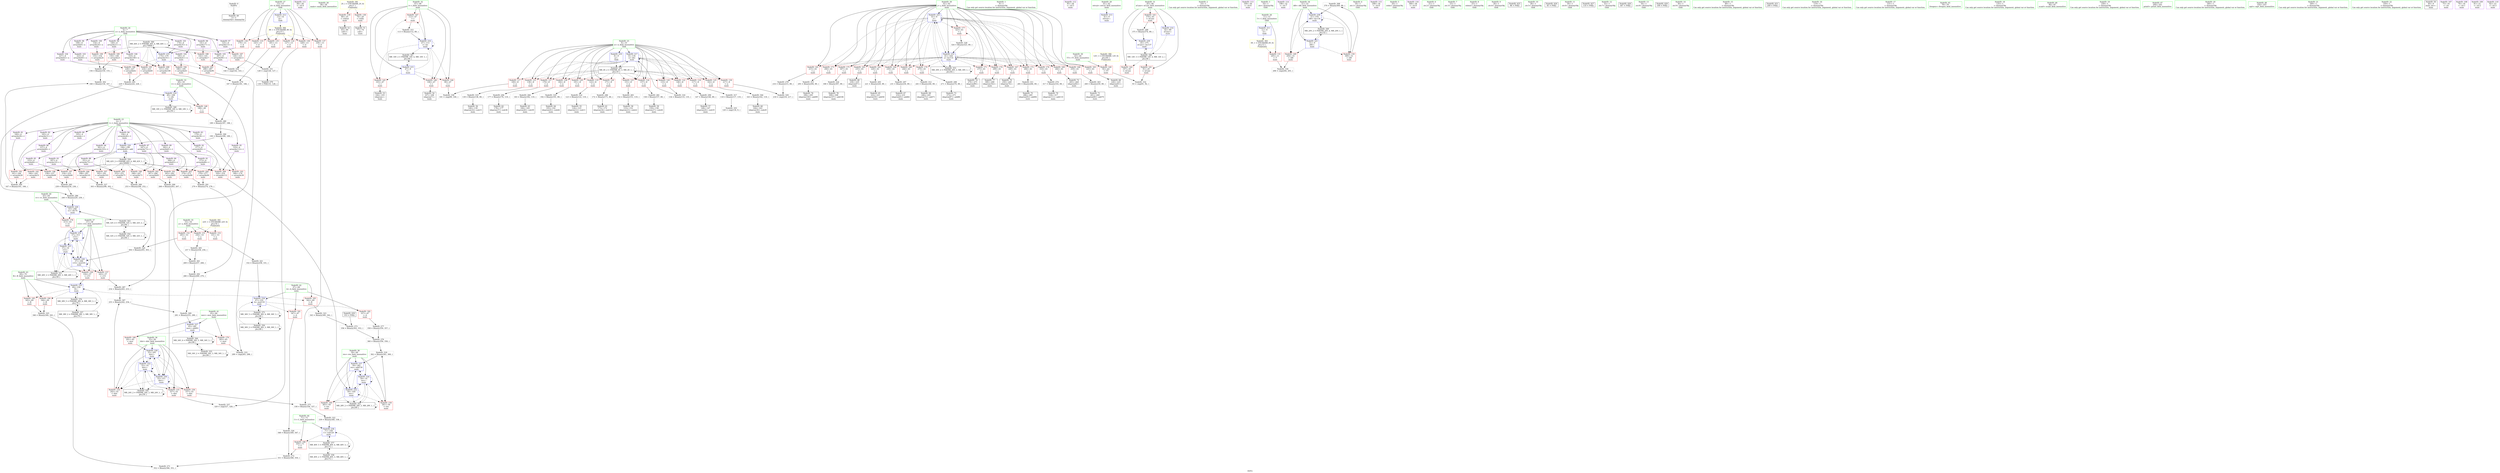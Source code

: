 digraph "SVFG" {
	label="SVFG";

	Node0x55a76d43ec40 [shape=record,color=grey,label="{NodeID: 0\nNullPtr}"];
	Node0x55a76d43ec40 -> Node0x55a76d467e10[style=solid];
	Node0x55a76d48f8e0 [shape=record,color=black,label="{NodeID: 360\nMR_44V_2 = PHI(MR_44V_4, MR_44V_1, )\npts\{70000 \}\n}"];
	Node0x55a76d48f8e0 -> Node0x55a76d46fe90[style=dashed];
	Node0x55a76d48f8e0 -> Node0x55a76d46ff60[style=dashed];
	Node0x55a76d48f8e0 -> Node0x55a76d470030[style=dashed];
	Node0x55a76d48f8e0 -> Node0x55a76d470100[style=dashed];
	Node0x55a76d48f8e0 -> Node0x55a76d46a6e0[style=dashed];
	Node0x55a76d48f8e0 -> Node0x55a76d46a7b0[style=dashed];
	Node0x55a76d48f8e0 -> Node0x55a76d46af00[style=dashed];
	Node0x55a76d48f8e0 -> Node0x55a76d46b170[style=dashed];
	Node0x55a76d48f8e0 -> Node0x55a76d46bac0[style=dashed];
	Node0x55a76d48f8e0 -> Node0x55a76d48f8e0[style=dashed];
	Node0x55a76d476f40 [shape=record,color=grey,label="{NodeID: 277\n358 = Binary(359, 357, )\n}"];
	Node0x55a76d476f40 -> Node0x55a76d476dc0[style=solid];
	Node0x55a76d46a610 [shape=record,color=red,label="{NodeID: 194\n186\<--185\n\<--arrayidx41\nmain\n}"];
	Node0x55a76d46a610 -> Node0x55a76d477240[style=solid];
	Node0x55a76d467110 [shape=record,color=purple,label="{NodeID: 111\n84\<--26\n\<--.str.4\nmain\n}"];
	Node0x55a76d443040 [shape=record,color=green,label="{NodeID: 28\n38\<--39\nmain\<--main_field_insensitive\n}"];
	Node0x55a76d479940 [shape=record,color=grey,label="{NodeID: 305\n257 = Binary(258, 256, )\n}"];
	Node0x55a76d479940 -> Node0x55a76d479340[style=solid];
	Node0x55a76d46bd30 [shape=record,color=blue,label="{NodeID: 222\n55\<--14\ndist\<--\nmain\n}"];
	Node0x55a76d46bd30 -> Node0x55a76d46e3c0[style=dashed];
	Node0x55a76d46bd30 -> Node0x55a76d46e490[style=dashed];
	Node0x55a76d46bd30 -> Node0x55a76d46e560[style=dashed];
	Node0x55a76d46bd30 -> Node0x55a76d46bd30[style=dashed];
	Node0x55a76d46bd30 -> Node0x55a76d46c210[style=dashed];
	Node0x55a76d46bd30 -> Node0x55a76d46c3b0[style=dashed];
	Node0x55a76d46bd30 -> Node0x55a76d48c2e0[style=dashed];
	Node0x55a76d46d790 [shape=record,color=red,label="{NodeID: 139\n80\<--25\n\<--stdout\nmain\n}"];
	Node0x55a76d46d790 -> Node0x55a76d4680b0[style=solid];
	Node0x55a76d4683f0 [shape=record,color=black,label="{NodeID: 56\n140\<--139\nidxprom16\<--sub15\nmain\n}"];
	Node0x55a76d47c340 [shape=record,color=grey,label="{NodeID: 333\n289 = cmp(283, 288, )\n}"];
	Node0x55a76d46ee50 [shape=record,color=red,label="{NodeID: 167\n249\<--61\n\<--j\nmain\n}"];
	Node0x55a76d46ee50 -> Node0x55a76d468f50[style=solid];
	Node0x55a76d469ab0 [shape=record,color=purple,label="{NodeID: 84\n194\<--4\narrayidx46\<--t\nmain\n}"];
	Node0x55a76d469ab0 -> Node0x55a76d46bb90[style=solid];
	Node0x55a76d461c40 [shape=record,color=green,label="{NodeID: 1\n9\<--1\n\<--dummyObj\nCan only get source location for instruction, argument, global var or function.}"];
	Node0x55a76d4770c0 [shape=record,color=grey,label="{NodeID: 278\n216 = Binary(215, 89, )\n}"];
	Node0x55a76d4770c0 -> Node0x55a76d47bd40[style=solid];
	Node0x55a76d46a6e0 [shape=record,color=red,label="{NodeID: 195\n224\<--223\n\<--arrayidx60\nmain\n}"];
	Node0x55a76d46a6e0 -> Node0x55a76d478a40[style=solid];
	Node0x55a76d4671e0 [shape=record,color=purple,label="{NodeID: 112\n95\<--28\n\<--.str.5\nmain\n}"];
	Node0x55a76d465cf0 [shape=record,color=green,label="{NodeID: 29\n41\<--42\nretval\<--retval_field_insensitive\nmain\n}"];
	Node0x55a76d465cf0 -> Node0x55a76d46b5e0[style=solid];
	Node0x55a76d479ac0 [shape=record,color=grey,label="{NodeID: 306\n190 = Binary(180, 189, )\n}"];
	Node0x55a76d479ac0 -> Node0x55a76d46bb90[style=solid];
	Node0x55a76d46be00 [shape=record,color=blue,label="{NodeID: 223\n57\<--14\nv53\<--\nmain\n}"];
	Node0x55a76d46be00 -> Node0x55a76d46e630[style=dashed];
	Node0x55a76d46be00 -> Node0x55a76d46e700[style=dashed];
	Node0x55a76d46be00 -> Node0x55a76d46be00[style=dashed];
	Node0x55a76d46be00 -> Node0x55a76d46c2e0[style=dashed];
	Node0x55a76d46be00 -> Node0x55a76d4742c0[style=dashed];
	Node0x55a76d46be00 -> Node0x55a76d48c7e0[style=dashed];
	Node0x55a76d46d860 [shape=record,color=red,label="{NodeID: 140\n92\<--43\n\<--TT\nmain\n}"];
	Node0x55a76d46d860 -> Node0x55a76d47c1c0[style=solid];
	Node0x55a76d4684c0 [shape=record,color=black,label="{NodeID: 57\n148\<--147\nidxprom20\<--sub19\nmain\n}"];
	Node0x55a76d47c4c0 [shape=record,color=grey,label="{NodeID: 334\n144 = cmp(142, 143, )\n}"];
	Node0x55a76d46ef20 [shape=record,color=red,label="{NodeID: 168\n259\<--61\n\<--j\nmain\n}"];
	Node0x55a76d46ef20 -> Node0x55a76d479640[style=solid];
	Node0x55a76d469b80 [shape=record,color=purple,label="{NodeID: 85\n233\<--4\narrayidx66\<--t\nmain\n}"];
	Node0x55a76d469b80 -> Node0x55a76d46a880[style=solid];
	Node0x55a76d4421d0 [shape=record,color=green,label="{NodeID: 2\n14\<--1\n\<--dummyObj\nCan only get source location for instruction, argument, global var or function.}"];
	Node0x55a76d477240 [shape=record,color=grey,label="{NodeID: 279\n187 = Binary(181, 186, )\n}"];
	Node0x55a76d477240 -> Node0x55a76d4773c0[style=solid];
	Node0x55a76d46a7b0 [shape=record,color=red,label="{NodeID: 196\n228\<--227\n\<--arrayidx62\nmain\n}"];
	Node0x55a76d46a7b0 -> Node0x55a76d478a40[style=solid];
	Node0x55a76d4672b0 [shape=record,color=purple,label="{NodeID: 113\n109\<--30\n\<--.str.6\nmain\n}"];
	Node0x55a76d465dc0 [shape=record,color=green,label="{NodeID: 30\n43\<--44\nTT\<--TT_field_insensitive\nmain\n}"];
	Node0x55a76d465dc0 -> Node0x55a76d46d860[style=solid];
	Node0x55a76d479c40 [shape=record,color=grey,label="{NodeID: 307\n255 = Binary(242, 254, )\n}"];
	Node0x55a76d479c40 -> Node0x55a76d479f40[style=solid];
	Node0x55a76d46bed0 [shape=record,color=blue,label="{NodeID: 224\n59\<--14\nres\<--\nmain\n}"];
	Node0x55a76d46bed0 -> Node0x55a76d46e7d0[style=dashed];
	Node0x55a76d46bed0 -> Node0x55a76d46e8a0[style=dashed];
	Node0x55a76d46bed0 -> Node0x55a76d46bed0[style=dashed];
	Node0x55a76d46bed0 -> Node0x55a76d474390[style=dashed];
	Node0x55a76d46bed0 -> Node0x55a76d4747a0[style=dashed];
	Node0x55a76d46bed0 -> Node0x55a76d48cce0[style=dashed];
	Node0x55a76d46d930 [shape=record,color=red,label="{NodeID: 141\n91\<--45\n\<--nCase\nmain\n}"];
	Node0x55a76d46d930 -> Node0x55a76d47c1c0[style=solid];
	Node0x55a76d468590 [shape=record,color=black,label="{NodeID: 58\n153\<--152\nidxprom23\<--sub22\nmain\n}"];
	Node0x55a76d47c640 [shape=record,color=grey,label="{NodeID: 335\n120 = cmp(118, 9, )\n}"];
	Node0x55a76d46eff0 [shape=record,color=red,label="{NodeID: 169\n264\<--61\n\<--j\nmain\n}"];
	Node0x55a76d46eff0 -> Node0x55a76d4690f0[style=solid];
	Node0x55a76d469c50 [shape=record,color=purple,label="{NodeID: 86\n237\<--4\narrayidx68\<--t\nmain\n}"];
	Node0x55a76d469c50 -> Node0x55a76d46a950[style=solid];
	Node0x55a76d441670 [shape=record,color=green,label="{NodeID: 3\n16\<--1\n.str\<--dummyObj\nGlob }"];
	Node0x55a76d4773c0 [shape=record,color=grey,label="{NodeID: 280\n189 = Binary(187, 188, )\n}"];
	Node0x55a76d4773c0 -> Node0x55a76d479ac0[style=solid];
	Node0x55a76d46a880 [shape=record,color=red,label="{NodeID: 197\n234\<--233\n\<--arrayidx66\nmain\n}"];
	Node0x55a76d46a880 -> Node0x55a76d477b40[style=solid];
	Node0x55a76d467380 [shape=record,color=purple,label="{NodeID: 114\n198\<--32\n\<--.str.7\nmain\n}"];
	Node0x55a76d465e90 [shape=record,color=green,label="{NodeID: 31\n45\<--46\nnCase\<--nCase_field_insensitive\nmain\n}"];
	Node0x55a76d465e90 -> Node0x55a76d46d930[style=solid];
	Node0x55a76d465e90 -> Node0x55a76d46da00[style=solid];
	Node0x55a76d465e90 -> Node0x55a76d46dad0[style=solid];
	Node0x55a76d465e90 -> Node0x55a76d46b6b0[style=solid];
	Node0x55a76d465e90 -> Node0x55a76d474940[style=solid];
	Node0x55a76d4708f0 [shape=record,color=yellow,style=double,label="{NodeID: 391\n22V_1 = ENCHI(MR_22V_0)\npts\{54 \}\nFun[main]}"];
	Node0x55a76d4708f0 -> Node0x55a76d46e150[style=dashed];
	Node0x55a76d4708f0 -> Node0x55a76d46e220[style=dashed];
	Node0x55a76d4708f0 -> Node0x55a76d46e2f0[style=dashed];
	Node0x55a76d479dc0 [shape=record,color=grey,label="{NodeID: 308\n370 = Binary(369, 89, )\n}"];
	Node0x55a76d479dc0 -> Node0x55a76d474870[style=solid];
	Node0x55a76d46bfa0 [shape=record,color=blue,label="{NodeID: 225\n61\<--9\nj\<--\nmain\n}"];
	Node0x55a76d46bfa0 -> Node0x55a76d46e970[style=dashed];
	Node0x55a76d46bfa0 -> Node0x55a76d46ea40[style=dashed];
	Node0x55a76d46bfa0 -> Node0x55a76d46eb10[style=dashed];
	Node0x55a76d46bfa0 -> Node0x55a76d46ebe0[style=dashed];
	Node0x55a76d46bfa0 -> Node0x55a76d46ecb0[style=dashed];
	Node0x55a76d46bfa0 -> Node0x55a76d46ed80[style=dashed];
	Node0x55a76d46bfa0 -> Node0x55a76d46ee50[style=dashed];
	Node0x55a76d46bfa0 -> Node0x55a76d46ef20[style=dashed];
	Node0x55a76d46bfa0 -> Node0x55a76d46eff0[style=dashed];
	Node0x55a76d46bfa0 -> Node0x55a76d46f0c0[style=dashed];
	Node0x55a76d46bfa0 -> Node0x55a76d46f190[style=dashed];
	Node0x55a76d46bfa0 -> Node0x55a76d46f260[style=dashed];
	Node0x55a76d46bfa0 -> Node0x55a76d46f330[style=dashed];
	Node0x55a76d46bfa0 -> Node0x55a76d46f400[style=dashed];
	Node0x55a76d46bfa0 -> Node0x55a76d46f4d0[style=dashed];
	Node0x55a76d46bfa0 -> Node0x55a76d46f5a0[style=dashed];
	Node0x55a76d46bfa0 -> Node0x55a76d46f670[style=dashed];
	Node0x55a76d46bfa0 -> Node0x55a76d46bfa0[style=dashed];
	Node0x55a76d46bfa0 -> Node0x55a76d474460[style=dashed];
	Node0x55a76d46bfa0 -> Node0x55a76d48d1e0[style=dashed];
	Node0x55a76d46da00 [shape=record,color=red,label="{NodeID: 142\n197\<--45\n\<--nCase\nmain\n}"];
	Node0x55a76d468660 [shape=record,color=black,label="{NodeID: 59\n159\<--158\nidxprom27\<--sub26\nmain\n}"];
	Node0x55a76d47c7c0 [shape=record,color=grey,label="{NodeID: 336\n101 = cmp(99, 100, )\n}"];
	Node0x55a76d46f0c0 [shape=record,color=red,label="{NodeID: 170\n270\<--61\n\<--j\nmain\n}"];
	Node0x55a76d46f0c0 -> Node0x55a76d478ec0[style=solid];
	Node0x55a76d469d20 [shape=record,color=purple,label="{NodeID: 87\n247\<--4\narrayidx73\<--t\nmain\n}"];
	Node0x55a76d469d20 -> Node0x55a76d46aa20[style=solid];
	Node0x55a76d441f90 [shape=record,color=green,label="{NodeID: 4\n18\<--1\n.str.1\<--dummyObj\nGlob }"];
	Node0x55a76d477540 [shape=record,color=grey,label="{NodeID: 281\n158 = Binary(157, 89, )\n}"];
	Node0x55a76d477540 -> Node0x55a76d468660[style=solid];
	Node0x55a76d46a950 [shape=record,color=red,label="{NodeID: 198\n238\<--237\n\<--arrayidx68\nmain\n}"];
	Node0x55a76d46a950 -> Node0x55a76d477b40[style=solid];
	Node0x55a76d46c490 [shape=record,color=purple,label="{NodeID: 115\n208\<--34\n\<--.str.8\nmain\n}"];
	Node0x55a76d465f60 [shape=record,color=green,label="{NodeID: 32\n47\<--48\ni\<--i_field_insensitive\nmain\n}"];
	Node0x55a76d465f60 -> Node0x55a76d46dba0[style=solid];
	Node0x55a76d465f60 -> Node0x55a76d46dc70[style=solid];
	Node0x55a76d465f60 -> Node0x55a76d46dd40[style=solid];
	Node0x55a76d465f60 -> Node0x55a76d46de10[style=solid];
	Node0x55a76d465f60 -> Node0x55a76d46b780[style=solid];
	Node0x55a76d465f60 -> Node0x55a76d46b850[style=solid];
	Node0x55a76d479f40 [shape=record,color=grey,label="{NodeID: 309\n281 = Binary(255, 280, )\n}"];
	Node0x55a76d479f40 -> Node0x55a76d46c140[style=solid];
	Node0x55a76d46c070 [shape=record,color=blue,label="{NodeID: 226\n63\<--240\nvv\<--div70\nmain\n}"];
	Node0x55a76d46c070 -> Node0x55a76d46f740[style=dashed];
	Node0x55a76d46c070 -> Node0x55a76d489fe0[style=dashed];
	Node0x55a76d46dad0 [shape=record,color=red,label="{NodeID: 143\n374\<--45\n\<--nCase\nmain\n}"];
	Node0x55a76d46dad0 -> Node0x55a76d477fc0[style=solid];
	Node0x55a76d468730 [shape=record,color=black,label="{NodeID: 60\n164\<--163\nidxprom30\<--sub29\nmain\n}"];
	Node0x55a76d47c940 [shape=record,color=grey,label="{NodeID: 337\n329 = cmp(327, 328, )\n}"];
	Node0x55a76d46f190 [shape=record,color=red,label="{NodeID: 171\n275\<--61\n\<--j\nmain\n}"];
	Node0x55a76d46f190 -> Node0x55a76d469290[style=solid];
	Node0x55a76d469df0 [shape=record,color=purple,label="{NodeID: 88\n251\<--4\narrayidx75\<--t\nmain\n}"];
	Node0x55a76d469df0 -> Node0x55a76d46aaf0[style=solid];
	Node0x55a76d442020 [shape=record,color=green,label="{NodeID: 5\n20\<--1\nstdin\<--dummyObj\nGlob }"];
	Node0x55a76d4776c0 [shape=record,color=grey,label="{NodeID: 282\n156 = Binary(150, 155, )\n}"];
	Node0x55a76d4776c0 -> Node0x55a76d4794c0[style=solid];
	Node0x55a76d46aa20 [shape=record,color=red,label="{NodeID: 199\n248\<--247\n\<--arrayidx73\nmain\n}"];
	Node0x55a76d46aa20 -> Node0x55a76d478140[style=solid];
	Node0x55a76d46c520 [shape=record,color=purple,label="{NodeID: 116\n366\<--36\n\<--.str.9\nmain\n}"];
	Node0x55a76d466030 [shape=record,color=green,label="{NodeID: 33\n49\<--50\nv\<--v_field_insensitive\nmain\n}"];
	Node0x55a76d466030 -> Node0x55a76d46dee0[style=solid];
	Node0x55a76d466030 -> Node0x55a76d46b9f0[style=solid];
	Node0x55a76d47a0c0 [shape=record,color=grey,label="{NodeID: 310\n192 = Binary(191, 89, )\n}"];
	Node0x55a76d47a0c0 -> Node0x55a76d468a70[style=solid];
	Node0x55a76d46c140 [shape=record,color=blue,label="{NodeID: 227\n65\<--281\nmov\<--add93\nmain\n}"];
	Node0x55a76d46c140 -> Node0x55a76d46f810[style=dashed];
	Node0x55a76d46c140 -> Node0x55a76d46f8e0[style=dashed];
	Node0x55a76d46c140 -> Node0x55a76d48a4e0[style=dashed];
	Node0x55a76d46dba0 [shape=record,color=red,label="{NodeID: 144\n99\<--47\n\<--i\nmain\n}"];
	Node0x55a76d46dba0 -> Node0x55a76d47c7c0[style=solid];
	Node0x55a76d468800 [shape=record,color=black,label="{NodeID: 61\n173\<--172\nidxprom34\<--sub33\nmain\n}"];
	Node0x55a76d46f260 [shape=record,color=red,label="{NodeID: 172\n284\<--61\n\<--j\nmain\n}"];
	Node0x55a76d46f260 -> Node0x55a76d47a240[style=solid];
	Node0x55a76d469ec0 [shape=record,color=purple,label="{NodeID: 89\n262\<--4\narrayidx81\<--t\nmain\n}"];
	Node0x55a76d469ec0 -> Node0x55a76d46abc0[style=solid];
	Node0x55a76d465360 [shape=record,color=green,label="{NodeID: 6\n21\<--1\n.str.2\<--dummyObj\nGlob }"];
	Node0x55a76d477840 [shape=record,color=grey,label="{NodeID: 283\n152 = Binary(151, 119, )\n}"];
	Node0x55a76d477840 -> Node0x55a76d468590[style=solid];
	Node0x55a76d46aaf0 [shape=record,color=red,label="{NodeID: 200\n252\<--251\n\<--arrayidx75\nmain\n}"];
	Node0x55a76d46aaf0 -> Node0x55a76d478140[style=solid];
	Node0x55a76d46c5b0 [shape=record,color=red,label="{NodeID: 117\n100\<--8\n\<--n\nmain\n}"];
	Node0x55a76d46c5b0 -> Node0x55a76d47c7c0[style=solid];
	Node0x55a76d466100 [shape=record,color=green,label="{NodeID: 34\n51\<--52\ni48\<--i48_field_insensitive\nmain\n}"];
	Node0x55a76d466100 -> Node0x55a76d46dfb0[style=solid];
	Node0x55a76d466100 -> Node0x55a76d46e080[style=solid];
	Node0x55a76d466100 -> Node0x55a76d46bc60[style=solid];
	Node0x55a76d466100 -> Node0x55a76d474870[style=solid];
	Node0x55a76d47a240 [shape=record,color=grey,label="{NodeID: 311\n285 = Binary(284, 89, )\n}"];
	Node0x55a76d47a240 -> Node0x55a76d469360[style=solid];
	Node0x55a76d46c210 [shape=record,color=blue,label="{NodeID: 228\n55\<--291\ndist\<--\nmain\n}"];
	Node0x55a76d46c210 -> Node0x55a76d46e3c0[style=dashed];
	Node0x55a76d46c210 -> Node0x55a76d46e490[style=dashed];
	Node0x55a76d46c210 -> Node0x55a76d46e560[style=dashed];
	Node0x55a76d46c210 -> Node0x55a76d46bd30[style=dashed];
	Node0x55a76d46c210 -> Node0x55a76d46c210[style=dashed];
	Node0x55a76d46c210 -> Node0x55a76d46c3b0[style=dashed];
	Node0x55a76d46c210 -> Node0x55a76d48c2e0[style=dashed];
	Node0x55a76d46dc70 [shape=record,color=red,label="{NodeID: 145\n103\<--47\n\<--i\nmain\n}"];
	Node0x55a76d46dc70 -> Node0x55a76d468180[style=solid];
	Node0x55a76d4688d0 [shape=record,color=black,label="{NodeID: 62\n178\<--177\nidxprom37\<--sub36\nmain\n}"];
	Node0x55a76d46f330 [shape=record,color=red,label="{NodeID: 173\n294\<--61\n\<--j\nmain\n}"];
	Node0x55a76d46f330 -> Node0x55a76d47a540[style=solid];
	Node0x55a76d469f90 [shape=record,color=purple,label="{NodeID: 90\n266\<--4\narrayidx83\<--t\nmain\n}"];
	Node0x55a76d469f90 -> Node0x55a76d46ac90[style=solid];
	Node0x55a76d4653f0 [shape=record,color=green,label="{NodeID: 7\n23\<--1\n.str.3\<--dummyObj\nGlob }"];
	Node0x55a76d4779c0 [shape=record,color=grey,label="{NodeID: 284\n183 = Binary(182, 119, )\n}"];
	Node0x55a76d4779c0 -> Node0x55a76d4689a0[style=solid];
	Node0x55a76d46abc0 [shape=record,color=red,label="{NodeID: 201\n263\<--262\n\<--arrayidx81\nmain\n}"];
	Node0x55a76d46abc0 -> Node0x55a76d479040[style=solid];
	Node0x55a76d46c680 [shape=record,color=red,label="{NodeID: 118\n117\<--8\n\<--n\nmain\n}"];
	Node0x55a76d46c680 -> Node0x55a76d47ab40[style=solid];
	Node0x55a76d4661d0 [shape=record,color=green,label="{NodeID: 35\n53\<--54\na\<--a_field_insensitive\nmain\n}"];
	Node0x55a76d4661d0 -> Node0x55a76d46e150[style=solid];
	Node0x55a76d4661d0 -> Node0x55a76d46e220[style=solid];
	Node0x55a76d4661d0 -> Node0x55a76d46e2f0[style=solid];
	Node0x55a76d47a3c0 [shape=record,color=grey,label="{NodeID: 312\n245 = Binary(244, 89, )\n}"];
	Node0x55a76d47a3c0 -> Node0x55a76d468e80[style=solid];
	Node0x55a76d46c2e0 [shape=record,color=blue,label="{NodeID: 229\n57\<--304\nv53\<--mul105\nmain\n}"];
	Node0x55a76d46c2e0 -> Node0x55a76d46e630[style=dashed];
	Node0x55a76d46c2e0 -> Node0x55a76d46e700[style=dashed];
	Node0x55a76d46c2e0 -> Node0x55a76d46be00[style=dashed];
	Node0x55a76d46c2e0 -> Node0x55a76d46c2e0[style=dashed];
	Node0x55a76d46c2e0 -> Node0x55a76d4742c0[style=dashed];
	Node0x55a76d46c2e0 -> Node0x55a76d48c7e0[style=dashed];
	Node0x55a76d46dd40 [shape=record,color=red,label="{NodeID: 146\n106\<--47\n\<--i\nmain\n}"];
	Node0x55a76d46dd40 -> Node0x55a76d468250[style=solid];
	Node0x55a76d4689a0 [shape=record,color=black,label="{NodeID: 63\n184\<--183\nidxprom40\<--sub39\nmain\n}"];
	Node0x55a76d46f400 [shape=record,color=red,label="{NodeID: 174\n299\<--61\n\<--j\nmain\n}"];
	Node0x55a76d46f400 -> Node0x55a76d469500[style=solid];
	Node0x55a76d46a060 [shape=record,color=purple,label="{NodeID: 91\n273\<--4\narrayidx88\<--t\nmain\n}"];
	Node0x55a76d46a060 -> Node0x55a76d46ad60[style=solid];
	Node0x55a76d43ede0 [shape=record,color=green,label="{NodeID: 8\n25\<--1\nstdout\<--dummyObj\nGlob }"];
	Node0x55a76d477b40 [shape=record,color=grey,label="{NodeID: 285\n239 = Binary(234, 238, )\n}"];
	Node0x55a76d477b40 -> Node0x55a76d477cc0[style=solid];
	Node0x55a76d46ac90 [shape=record,color=red,label="{NodeID: 202\n267\<--266\n\<--arrayidx83\nmain\n}"];
	Node0x55a76d46ac90 -> Node0x55a76d479040[style=solid];
	Node0x55a76d46c750 [shape=record,color=red,label="{NodeID: 119\n122\<--8\n\<--n\nmain\n}"];
	Node0x55a76d46c750 -> Node0x55a76d47a6c0[style=solid];
	Node0x55a76d4662a0 [shape=record,color=green,label="{NodeID: 36\n55\<--56\ndist\<--dist_field_insensitive\nmain\n}"];
	Node0x55a76d4662a0 -> Node0x55a76d46e3c0[style=solid];
	Node0x55a76d4662a0 -> Node0x55a76d46e490[style=solid];
	Node0x55a76d4662a0 -> Node0x55a76d46e560[style=solid];
	Node0x55a76d4662a0 -> Node0x55a76d46bd30[style=solid];
	Node0x55a76d4662a0 -> Node0x55a76d46c210[style=solid];
	Node0x55a76d4662a0 -> Node0x55a76d46c3b0[style=solid];
	Node0x55a76d47a540 [shape=record,color=grey,label="{NodeID: 313\n295 = Binary(294, 89, )\n}"];
	Node0x55a76d47a540 -> Node0x55a76d469430[style=solid];
	Node0x55a76d46c3b0 [shape=record,color=blue,label="{NodeID: 230\n55\<--311\ndist\<--\nmain\n}"];
	Node0x55a76d46c3b0 -> Node0x55a76d46e3c0[style=dashed];
	Node0x55a76d46c3b0 -> Node0x55a76d46e490[style=dashed];
	Node0x55a76d46c3b0 -> Node0x55a76d46e560[style=dashed];
	Node0x55a76d46c3b0 -> Node0x55a76d46bd30[style=dashed];
	Node0x55a76d46c3b0 -> Node0x55a76d46c210[style=dashed];
	Node0x55a76d46c3b0 -> Node0x55a76d46c3b0[style=dashed];
	Node0x55a76d46c3b0 -> Node0x55a76d48c2e0[style=dashed];
	Node0x55a76d46de10 [shape=record,color=red,label="{NodeID: 147\n112\<--47\n\<--i\nmain\n}"];
	Node0x55a76d46de10 -> Node0x55a76d47a840[style=solid];
	Node0x55a76d468a70 [shape=record,color=black,label="{NodeID: 64\n193\<--192\nidxprom45\<--sub44\nmain\n}"];
	Node0x55a76d46f4d0 [shape=record,color=red,label="{NodeID: 175\n307\<--61\n\<--j\nmain\n}"];
	Node0x55a76d46f4d0 -> Node0x55a76d47b5c0[style=solid];
	Node0x55a76d46a130 [shape=record,color=purple,label="{NodeID: 92\n277\<--4\narrayidx90\<--t\nmain\n}"];
	Node0x55a76d46a130 -> Node0x55a76d46ae30[style=solid];
	Node0x55a76d43ee70 [shape=record,color=green,label="{NodeID: 9\n26\<--1\n.str.4\<--dummyObj\nGlob }"];
	Node0x55a76d477cc0 [shape=record,color=grey,label="{NodeID: 286\n240 = Binary(229, 239, )\n}"];
	Node0x55a76d477cc0 -> Node0x55a76d46c070[style=solid];
	Node0x55a76d46ad60 [shape=record,color=red,label="{NodeID: 203\n274\<--273\n\<--arrayidx88\nmain\n}"];
	Node0x55a76d46ad60 -> Node0x55a76d478440[style=solid];
	Node0x55a76d46c820 [shape=record,color=red,label="{NodeID: 120\n133\<--8\n\<--n\nmain\n}"];
	Node0x55a76d46c820 -> Node0x55a76d47a9c0[style=solid];
	Node0x55a76d466370 [shape=record,color=green,label="{NodeID: 37\n57\<--58\nv53\<--v53_field_insensitive\nmain\n}"];
	Node0x55a76d466370 -> Node0x55a76d46e630[style=solid];
	Node0x55a76d466370 -> Node0x55a76d46e700[style=solid];
	Node0x55a76d466370 -> Node0x55a76d46be00[style=solid];
	Node0x55a76d466370 -> Node0x55a76d46c2e0[style=solid];
	Node0x55a76d466370 -> Node0x55a76d4742c0[style=solid];
	Node0x55a76d47a6c0 [shape=record,color=grey,label="{NodeID: 314\n123 = Binary(122, 119, )\n}"];
	Node0x55a76d47a6c0 -> Node0x55a76d468320[style=solid];
	Node0x55a76d4742c0 [shape=record,color=blue,label="{NodeID: 231\n57\<--313\nv53\<--\nmain\n}"];
	Node0x55a76d4742c0 -> Node0x55a76d46e630[style=dashed];
	Node0x55a76d4742c0 -> Node0x55a76d46e700[style=dashed];
	Node0x55a76d4742c0 -> Node0x55a76d46be00[style=dashed];
	Node0x55a76d4742c0 -> Node0x55a76d46c2e0[style=dashed];
	Node0x55a76d4742c0 -> Node0x55a76d4742c0[style=dashed];
	Node0x55a76d4742c0 -> Node0x55a76d48c7e0[style=dashed];
	Node0x55a76d46dee0 [shape=record,color=red,label="{NodeID: 148\n188\<--49\n\<--v\nmain\n}"];
	Node0x55a76d46dee0 -> Node0x55a76d4773c0[style=solid];
	Node0x55a76d468b40 [shape=record,color=black,label="{NodeID: 65\n222\<--221\nidxprom59\<--add58\nmain\n}"];
	Node0x55a76d4acb20 [shape=record,color=black,label="{NodeID: 425\n96 = PHI()\n}"];
	Node0x55a76d46f5a0 [shape=record,color=red,label="{NodeID: 176\n316\<--61\n\<--j\nmain\n}"];
	Node0x55a76d46f5a0 -> Node0x55a76d476ac0[style=solid];
	Node0x55a76d46a200 [shape=record,color=purple,label="{NodeID: 93\n297\<--4\narrayidx101\<--t\nmain\n}"];
	Node0x55a76d46a200 -> Node0x55a76d46afd0[style=solid];
	Node0x55a76d4426d0 [shape=record,color=green,label="{NodeID: 10\n28\<--1\n.str.5\<--dummyObj\nGlob }"];
	Node0x55a76d477e40 [shape=record,color=grey,label="{NodeID: 287\n254 = Binary(243, 253, )\n}"];
	Node0x55a76d477e40 -> Node0x55a76d479c40[style=solid];
	Node0x55a76d46ae30 [shape=record,color=red,label="{NodeID: 204\n278\<--277\n\<--arrayidx90\nmain\n}"];
	Node0x55a76d46ae30 -> Node0x55a76d478440[style=solid];
	Node0x55a76d46c8f0 [shape=record,color=red,label="{NodeID: 121\n138\<--8\n\<--n\nmain\n}"];
	Node0x55a76d46c8f0 -> Node0x55a76d47ae40[style=solid];
	Node0x55a76d466440 [shape=record,color=green,label="{NodeID: 38\n59\<--60\nres\<--res_field_insensitive\nmain\n}"];
	Node0x55a76d466440 -> Node0x55a76d46e7d0[style=solid];
	Node0x55a76d466440 -> Node0x55a76d46e8a0[style=solid];
	Node0x55a76d466440 -> Node0x55a76d46bed0[style=solid];
	Node0x55a76d466440 -> Node0x55a76d474390[style=solid];
	Node0x55a76d466440 -> Node0x55a76d4747a0[style=solid];
	Node0x55a76d47a840 [shape=record,color=grey,label="{NodeID: 315\n113 = Binary(112, 89, )\n}"];
	Node0x55a76d47a840 -> Node0x55a76d46b850[style=solid];
	Node0x55a76d474390 [shape=record,color=blue,label="{NodeID: 232\n59\<--320\nres\<--\nmain\n}"];
	Node0x55a76d474390 -> Node0x55a76d46e7d0[style=dashed];
	Node0x55a76d474390 -> Node0x55a76d46e8a0[style=dashed];
	Node0x55a76d474390 -> Node0x55a76d46bed0[style=dashed];
	Node0x55a76d474390 -> Node0x55a76d474390[style=dashed];
	Node0x55a76d474390 -> Node0x55a76d4747a0[style=dashed];
	Node0x55a76d474390 -> Node0x55a76d48cce0[style=dashed];
	Node0x55a76d46dfb0 [shape=record,color=red,label="{NodeID: 149\n204\<--51\n\<--i48\nmain\n}"];
	Node0x55a76d46dfb0 -> Node0x55a76d47bec0[style=solid];
	Node0x55a76d468c10 [shape=record,color=black,label="{NodeID: 66\n226\<--225\nidxprom61\<--\nmain\n}"];
	Node0x55a76d4acc20 [shape=record,color=black,label="{NodeID: 426\n85 = PHI()\n}"];
	Node0x55a76d489fe0 [shape=record,color=black,label="{NodeID: 343\nMR_32V_4 = PHI(MR_32V_5, MR_32V_3, )\npts\{64 \}\n}"];
	Node0x55a76d489fe0 -> Node0x55a76d46c070[style=dashed];
	Node0x55a76d489fe0 -> Node0x55a76d489fe0[style=dashed];
	Node0x55a76d489fe0 -> Node0x55a76d48d6e0[style=dashed];
	Node0x55a76d46f670 [shape=record,color=red,label="{NodeID: 177\n323\<--61\n\<--j\nmain\n}"];
	Node0x55a76d46f670 -> Node0x55a76d47bbc0[style=solid];
	Node0x55a76d46a2d0 [shape=record,color=purple,label="{NodeID: 94\n301\<--4\narrayidx103\<--t\nmain\n}"];
	Node0x55a76d46a2d0 -> Node0x55a76d46b0a0[style=solid];
	Node0x55a76d4427a0 [shape=record,color=green,label="{NodeID: 11\n30\<--1\n.str.6\<--dummyObj\nGlob }"];
	Node0x55a76d477fc0 [shape=record,color=grey,label="{NodeID: 288\n375 = Binary(374, 89, )\n}"];
	Node0x55a76d477fc0 -> Node0x55a76d474940[style=solid];
	Node0x55a76d46af00 [shape=record,color=red,label="{NodeID: 205\n288\<--287\n\<--arrayidx96\nmain\n}"];
	Node0x55a76d46af00 -> Node0x55a76d47c340[style=solid];
	Node0x55a76d46c9c0 [shape=record,color=red,label="{NodeID: 122\n146\<--8\n\<--n\nmain\n}"];
	Node0x55a76d46c9c0 -> Node0x55a76d4782c0[style=solid];
	Node0x55a76d466510 [shape=record,color=green,label="{NodeID: 39\n61\<--62\nj\<--j_field_insensitive\nmain\n}"];
	Node0x55a76d466510 -> Node0x55a76d46e970[style=solid];
	Node0x55a76d466510 -> Node0x55a76d46ea40[style=solid];
	Node0x55a76d466510 -> Node0x55a76d46eb10[style=solid];
	Node0x55a76d466510 -> Node0x55a76d46ebe0[style=solid];
	Node0x55a76d466510 -> Node0x55a76d46ecb0[style=solid];
	Node0x55a76d466510 -> Node0x55a76d46ed80[style=solid];
	Node0x55a76d466510 -> Node0x55a76d46ee50[style=solid];
	Node0x55a76d466510 -> Node0x55a76d46ef20[style=solid];
	Node0x55a76d466510 -> Node0x55a76d46eff0[style=solid];
	Node0x55a76d466510 -> Node0x55a76d46f0c0[style=solid];
	Node0x55a76d466510 -> Node0x55a76d46f190[style=solid];
	Node0x55a76d466510 -> Node0x55a76d46f260[style=solid];
	Node0x55a76d466510 -> Node0x55a76d46f330[style=solid];
	Node0x55a76d466510 -> Node0x55a76d46f400[style=solid];
	Node0x55a76d466510 -> Node0x55a76d46f4d0[style=solid];
	Node0x55a76d466510 -> Node0x55a76d46f5a0[style=solid];
	Node0x55a76d466510 -> Node0x55a76d46f670[style=solid];
	Node0x55a76d466510 -> Node0x55a76d46bfa0[style=solid];
	Node0x55a76d466510 -> Node0x55a76d474460[style=solid];
	Node0x55a76d47a9c0 [shape=record,color=grey,label="{NodeID: 316\n134 = Binary(133, 135, )\n}"];
	Node0x55a76d47a9c0 -> Node0x55a76d46b920[style=solid];
	Node0x55a76d474460 [shape=record,color=blue,label="{NodeID: 233\n61\<--324\nj\<--inc114\nmain\n}"];
	Node0x55a76d474460 -> Node0x55a76d46e970[style=dashed];
	Node0x55a76d474460 -> Node0x55a76d46ea40[style=dashed];
	Node0x55a76d474460 -> Node0x55a76d46eb10[style=dashed];
	Node0x55a76d474460 -> Node0x55a76d46ebe0[style=dashed];
	Node0x55a76d474460 -> Node0x55a76d46ecb0[style=dashed];
	Node0x55a76d474460 -> Node0x55a76d46ed80[style=dashed];
	Node0x55a76d474460 -> Node0x55a76d46ee50[style=dashed];
	Node0x55a76d474460 -> Node0x55a76d46ef20[style=dashed];
	Node0x55a76d474460 -> Node0x55a76d46eff0[style=dashed];
	Node0x55a76d474460 -> Node0x55a76d46f0c0[style=dashed];
	Node0x55a76d474460 -> Node0x55a76d46f190[style=dashed];
	Node0x55a76d474460 -> Node0x55a76d46f260[style=dashed];
	Node0x55a76d474460 -> Node0x55a76d46f330[style=dashed];
	Node0x55a76d474460 -> Node0x55a76d46f400[style=dashed];
	Node0x55a76d474460 -> Node0x55a76d46f4d0[style=dashed];
	Node0x55a76d474460 -> Node0x55a76d46f5a0[style=dashed];
	Node0x55a76d474460 -> Node0x55a76d46f670[style=dashed];
	Node0x55a76d474460 -> Node0x55a76d46bfa0[style=dashed];
	Node0x55a76d474460 -> Node0x55a76d474460[style=dashed];
	Node0x55a76d474460 -> Node0x55a76d48d1e0[style=dashed];
	Node0x55a76d46e080 [shape=record,color=red,label="{NodeID: 150\n369\<--51\n\<--i48\nmain\n}"];
	Node0x55a76d46e080 -> Node0x55a76d479dc0[style=solid];
	Node0x55a76d468ce0 [shape=record,color=black,label="{NodeID: 67\n232\<--231\nidxprom65\<--add64\nmain\n}"];
	Node0x55a76d4acd20 [shape=record,color=black,label="{NodeID: 427\n110 = PHI()\n}"];
	Node0x55a76d48a4e0 [shape=record,color=black,label="{NodeID: 344\nMR_34V_4 = PHI(MR_34V_5, MR_34V_3, )\npts\{66 \}\n}"];
	Node0x55a76d48a4e0 -> Node0x55a76d46c140[style=dashed];
	Node0x55a76d48a4e0 -> Node0x55a76d48a4e0[style=dashed];
	Node0x55a76d48a4e0 -> Node0x55a76d48dbe0[style=dashed];
	Node0x55a76d46f740 [shape=record,color=red,label="{NodeID: 178\n313\<--63\n\<--vv\nmain\n}"];
	Node0x55a76d46f740 -> Node0x55a76d4742c0[style=solid];
	Node0x55a76d46a3a0 [shape=record,color=purple,label="{NodeID: 95\n319\<--4\narrayidx112\<--t\nmain\n}"];
	Node0x55a76d46a3a0 -> Node0x55a76d46b240[style=solid];
	Node0x55a76d43efe0 [shape=record,color=green,label="{NodeID: 12\n32\<--1\n.str.7\<--dummyObj\nGlob }"];
	Node0x55a76d478140 [shape=record,color=grey,label="{NodeID: 289\n253 = Binary(248, 252, )\n}"];
	Node0x55a76d478140 -> Node0x55a76d477e40[style=solid];
	Node0x55a76d46afd0 [shape=record,color=red,label="{NodeID: 206\n298\<--297\n\<--arrayidx101\nmain\n}"];
	Node0x55a76d46afd0 -> Node0x55a76d47ba40[style=solid];
	Node0x55a76d46ca90 [shape=record,color=red,label="{NodeID: 123\n151\<--8\n\<--n\nmain\n}"];
	Node0x55a76d46ca90 -> Node0x55a76d477840[style=solid];
	Node0x55a76d4665e0 [shape=record,color=green,label="{NodeID: 40\n63\<--64\nvv\<--vv_field_insensitive\nmain\n}"];
	Node0x55a76d4665e0 -> Node0x55a76d46f740[style=solid];
	Node0x55a76d4665e0 -> Node0x55a76d46c070[style=solid];
	Node0x55a76d47ab40 [shape=record,color=grey,label="{NodeID: 317\n118 = Binary(117, 119, )\n}"];
	Node0x55a76d47ab40 -> Node0x55a76d47c640[style=solid];
	Node0x55a76d474530 [shape=record,color=blue,label="{NodeID: 234\n67\<--332\nA\<--mul118\nmain\n}"];
	Node0x55a76d474530 -> Node0x55a76d46f9b0[style=dashed];
	Node0x55a76d474530 -> Node0x55a76d46fa80[style=dashed];
	Node0x55a76d474530 -> Node0x55a76d4943e0[style=dashed];
	Node0x55a76d46e150 [shape=record,color=red,label="{NodeID: 151\n256\<--53\n\<--a\nmain\n}"];
	Node0x55a76d46e150 -> Node0x55a76d479940[style=solid];
	Node0x55a76d468db0 [shape=record,color=black,label="{NodeID: 68\n236\<--235\nidxprom67\<--\nmain\n}"];
	Node0x55a76d4ace20 [shape=record,color=black,label="{NodeID: 428\n367 = PHI()\n}"];
	Node0x55a76d48a9e0 [shape=record,color=black,label="{NodeID: 345\nMR_4V_2 = PHI(MR_4V_3, MR_4V_1, )\npts\{10 \}\n}"];
	Node0x55a76d48a9e0 -> Node0x55a76d46c5b0[style=dashed];
	Node0x55a76d48a9e0 -> Node0x55a76d46c680[style=dashed];
	Node0x55a76d48a9e0 -> Node0x55a76d46c750[style=dashed];
	Node0x55a76d48a9e0 -> Node0x55a76d46c820[style=dashed];
	Node0x55a76d48a9e0 -> Node0x55a76d46c8f0[style=dashed];
	Node0x55a76d48a9e0 -> Node0x55a76d46c9c0[style=dashed];
	Node0x55a76d48a9e0 -> Node0x55a76d46ca90[style=dashed];
	Node0x55a76d48a9e0 -> Node0x55a76d46cb60[style=dashed];
	Node0x55a76d48a9e0 -> Node0x55a76d46cc30[style=dashed];
	Node0x55a76d48a9e0 -> Node0x55a76d46cd00[style=dashed];
	Node0x55a76d48a9e0 -> Node0x55a76d46cdd0[style=dashed];
	Node0x55a76d48a9e0 -> Node0x55a76d46cea0[style=dashed];
	Node0x55a76d48a9e0 -> Node0x55a76d46cf70[style=dashed];
	Node0x55a76d48a9e0 -> Node0x55a76d46d040[style=dashed];
	Node0x55a76d48a9e0 -> Node0x55a76d46b920[style=dashed];
	Node0x55a76d48a9e0 -> Node0x55a76d48a9e0[style=dashed];
	Node0x55a76d46f810 [shape=record,color=red,label="{NodeID: 179\n283\<--65\n\<--mov\nmain\n}"];
	Node0x55a76d46f810 -> Node0x55a76d47c340[style=solid];
	Node0x55a76d467500 [shape=record,color=purple,label="{NodeID: 96\n108\<--6\narrayidx8\<--x\nmain\n}"];
	Node0x55a76d43f0b0 [shape=record,color=green,label="{NodeID: 13\n34\<--1\n.str.8\<--dummyObj\nGlob }"];
	Node0x55a76d4782c0 [shape=record,color=grey,label="{NodeID: 290\n147 = Binary(146, 89, )\n}"];
	Node0x55a76d4782c0 -> Node0x55a76d4684c0[style=solid];
	Node0x55a76d46b0a0 [shape=record,color=red,label="{NodeID: 207\n302\<--301\n\<--arrayidx103\nmain\n}"];
	Node0x55a76d46b0a0 -> Node0x55a76d47ba40[style=solid];
	Node0x55a76d46cb60 [shape=record,color=red,label="{NodeID: 124\n157\<--8\n\<--n\nmain\n}"];
	Node0x55a76d46cb60 -> Node0x55a76d477540[style=solid];
	Node0x55a76d4666b0 [shape=record,color=green,label="{NodeID: 41\n65\<--66\nmov\<--mov_field_insensitive\nmain\n}"];
	Node0x55a76d4666b0 -> Node0x55a76d46f810[style=solid];
	Node0x55a76d4666b0 -> Node0x55a76d46f8e0[style=solid];
	Node0x55a76d4666b0 -> Node0x55a76d46c140[style=solid];
	Node0x55a76d47acc0 [shape=record,color=grey,label="{NodeID: 318\n362 = Binary(361, 360, )\n}"];
	Node0x55a76d47acc0 -> Node0x55a76d4747a0[style=solid];
	Node0x55a76d474600 [shape=record,color=blue,label="{NodeID: 235\n69\<--334\nB\<--\nmain\n}"];
	Node0x55a76d474600 -> Node0x55a76d46fb50[style=dashed];
	Node0x55a76d474600 -> Node0x55a76d46fc20[style=dashed];
	Node0x55a76d474600 -> Node0x55a76d46fcf0[style=dashed];
	Node0x55a76d474600 -> Node0x55a76d4948e0[style=dashed];
	Node0x55a76d46e220 [shape=record,color=red,label="{NodeID: 152\n293\<--53\n\<--a\nmain\n}"];
	Node0x55a76d46e220 -> Node0x55a76d47afc0[style=solid];
	Node0x55a76d468e80 [shape=record,color=black,label="{NodeID: 69\n246\<--245\nidxprom72\<--add71\nmain\n}"];
	Node0x55a76d4acf20 [shape=record,color=black,label="{NodeID: 429\n199 = PHI()\n}"];
	Node0x55a76d48aee0 [shape=record,color=black,label="{NodeID: 346\nMR_14V_3 = PHI(MR_14V_4, MR_14V_2, )\npts\{46 \}\n}"];
	Node0x55a76d48aee0 -> Node0x55a76d46d930[style=dashed];
	Node0x55a76d48aee0 -> Node0x55a76d46da00[style=dashed];
	Node0x55a76d48aee0 -> Node0x55a76d46dad0[style=dashed];
	Node0x55a76d48aee0 -> Node0x55a76d474940[style=dashed];
	Node0x55a76d46f8e0 [shape=record,color=red,label="{NodeID: 180\n291\<--65\n\<--mov\nmain\n}"];
	Node0x55a76d46f8e0 -> Node0x55a76d46c210[style=solid];
	Node0x55a76d4675d0 [shape=record,color=purple,label="{NodeID: 97\n125\<--6\narrayidx13\<--x\nmain\n}"];
	Node0x55a76d4675d0 -> Node0x55a76d46fe90[style=solid];
	Node0x55a76d4656a0 [shape=record,color=green,label="{NodeID: 14\n36\<--1\n.str.9\<--dummyObj\nGlob }"];
	Node0x55a76d478440 [shape=record,color=grey,label="{NodeID: 291\n279 = Binary(274, 278, )\n}"];
	Node0x55a76d478440 -> Node0x55a76d4785c0[style=solid];
	Node0x55a76d46b170 [shape=record,color=red,label="{NodeID: 208\n311\<--310\n\<--arrayidx108\nmain\n}"];
	Node0x55a76d46b170 -> Node0x55a76d46c3b0[style=solid];
	Node0x55a76d46cc30 [shape=record,color=red,label="{NodeID: 125\n162\<--8\n\<--n\nmain\n}"];
	Node0x55a76d46cc30 -> Node0x55a76d4797c0[style=solid];
	Node0x55a76d466780 [shape=record,color=green,label="{NodeID: 42\n67\<--68\nA\<--A_field_insensitive\nmain\n}"];
	Node0x55a76d466780 -> Node0x55a76d46f9b0[style=solid];
	Node0x55a76d466780 -> Node0x55a76d46fa80[style=solid];
	Node0x55a76d466780 -> Node0x55a76d474530[style=solid];
	Node0x55a76d47ae40 [shape=record,color=grey,label="{NodeID: 319\n139 = Binary(138, 89, )\n}"];
	Node0x55a76d47ae40 -> Node0x55a76d4683f0[style=solid];
	Node0x55a76d4746d0 [shape=record,color=blue,label="{NodeID: 236\n71\<--339\nC\<--sub120\nmain\n}"];
	Node0x55a76d4746d0 -> Node0x55a76d46fdc0[style=dashed];
	Node0x55a76d4746d0 -> Node0x55a76d494de0[style=dashed];
	Node0x55a76d46e2f0 [shape=record,color=red,label="{NodeID: 153\n331\<--53\n\<--a\nmain\n}"];
	Node0x55a76d46e2f0 -> Node0x55a76d47b140[style=solid];
	Node0x55a76d468f50 [shape=record,color=black,label="{NodeID: 70\n250\<--249\nidxprom74\<--\nmain\n}"];
	Node0x55a76d4ad020 [shape=record,color=black,label="{NodeID: 430\n353 = PHI()\n}"];
	Node0x55a76d4ad020 -> Node0x55a76d476940[style=solid];
	Node0x55a76d48b3e0 [shape=record,color=black,label="{NodeID: 347\nMR_16V_2 = PHI(MR_16V_4, MR_16V_1, )\npts\{48 \}\n}"];
	Node0x55a76d48b3e0 -> Node0x55a76d46b780[style=dashed];
	Node0x55a76d46f9b0 [shape=record,color=red,label="{NodeID: 181\n347\<--67\n\<--A\nmain\n}"];
	Node0x55a76d46f9b0 -> Node0x55a76d47b8c0[style=solid];
	Node0x55a76d4676a0 [shape=record,color=purple,label="{NodeID: 98\n141\<--6\narrayidx17\<--x\nmain\n}"];
	Node0x55a76d4676a0 -> Node0x55a76d46ff60[style=solid];
	Node0x55a76d465770 [shape=record,color=green,label="{NodeID: 15\n89\<--1\n\<--dummyObj\nCan only get source location for instruction, argument, global var or function.}"];
	Node0x55a76d4943e0 [shape=record,color=black,label="{NodeID: 375\nMR_36V_5 = PHI(MR_36V_4, MR_36V_3, )\npts\{68 \}\n}"];
	Node0x55a76d4943e0 -> Node0x55a76d474530[style=dashed];
	Node0x55a76d4943e0 -> Node0x55a76d48e0e0[style=dashed];
	Node0x55a76d4943e0 -> Node0x55a76d4943e0[style=dashed];
	Node0x55a76d4785c0 [shape=record,color=grey,label="{NodeID: 292\n280 = Binary(269, 279, )\n}"];
	Node0x55a76d4785c0 -> Node0x55a76d479f40[style=solid];
	Node0x55a76d46b240 [shape=record,color=red,label="{NodeID: 209\n320\<--319\n\<--arrayidx112\nmain\n}"];
	Node0x55a76d46b240 -> Node0x55a76d474390[style=solid];
	Node0x55a76d46cd00 [shape=record,color=red,label="{NodeID: 126\n171\<--8\n\<--n\nmain\n}"];
	Node0x55a76d46cd00 -> Node0x55a76d478bc0[style=solid];
	Node0x55a76d466850 [shape=record,color=green,label="{NodeID: 43\n69\<--70\nB\<--B_field_insensitive\nmain\n}"];
	Node0x55a76d466850 -> Node0x55a76d46fb50[style=solid];
	Node0x55a76d466850 -> Node0x55a76d46fc20[style=solid];
	Node0x55a76d466850 -> Node0x55a76d46fcf0[style=solid];
	Node0x55a76d466850 -> Node0x55a76d474600[style=solid];
	Node0x55a76d47afc0 [shape=record,color=grey,label="{NodeID: 320\n304 = Binary(293, 303, )\n}"];
	Node0x55a76d47afc0 -> Node0x55a76d46c2e0[style=solid];
	Node0x55a76d4747a0 [shape=record,color=blue,label="{NodeID: 237\n59\<--362\nres\<--add130\nmain\n}"];
	Node0x55a76d4747a0 -> Node0x55a76d46e8a0[style=dashed];
	Node0x55a76d4747a0 -> Node0x55a76d46bed0[style=dashed];
	Node0x55a76d4747a0 -> Node0x55a76d48cce0[style=dashed];
	Node0x55a76d46e3c0 [shape=record,color=red,label="{NodeID: 154\n242\<--55\n\<--dist\nmain\n}"];
	Node0x55a76d46e3c0 -> Node0x55a76d479c40[style=solid];
	Node0x55a76d469020 [shape=record,color=black,label="{NodeID: 71\n261\<--260\nidxprom80\<--add79\nmain\n}"];
	Node0x55a76d4ad180 [shape=record,color=black,label="{NodeID: 431\n209 = PHI()\n}"];
	Node0x55a76d48b8e0 [shape=record,color=black,label="{NodeID: 348\nMR_18V_2 = PHI(MR_18V_4, MR_18V_1, )\npts\{50 \}\n}"];
	Node0x55a76d48b8e0 -> Node0x55a76d46b9f0[style=dashed];
	Node0x55a76d48b8e0 -> Node0x55a76d48b8e0[style=dashed];
	Node0x55a76d46fa80 [shape=record,color=red,label="{NodeID: 182\n357\<--67\n\<--A\nmain\n}"];
	Node0x55a76d46fa80 -> Node0x55a76d476f40[style=solid];
	Node0x55a76d467770 [shape=record,color=purple,label="{NodeID: 99\n149\<--6\narrayidx21\<--x\nmain\n}"];
	Node0x55a76d467770 -> Node0x55a76d470030[style=solid];
	Node0x55a76d465840 [shape=record,color=green,label="{NodeID: 16\n119\<--1\n\<--dummyObj\nCan only get source location for instruction, argument, global var or function.}"];
	Node0x55a76d4948e0 [shape=record,color=black,label="{NodeID: 376\nMR_38V_5 = PHI(MR_38V_4, MR_38V_3, )\npts\{70 \}\n}"];
	Node0x55a76d4948e0 -> Node0x55a76d474600[style=dashed];
	Node0x55a76d4948e0 -> Node0x55a76d48e5e0[style=dashed];
	Node0x55a76d4948e0 -> Node0x55a76d4948e0[style=dashed];
	Node0x55a76d478740 [shape=record,color=grey,label="{NodeID: 293\n221 = Binary(220, 89, )\n}"];
	Node0x55a76d478740 -> Node0x55a76d468b40[style=solid];
	Node0x55a76d46b310 [shape=record,color=blue,label="{NodeID: 210\n8\<--9\nn\<--\nGlob }"];
	Node0x55a76d46b310 -> Node0x55a76d48a9e0[style=dashed];
	Node0x55a76d46cdd0 [shape=record,color=red,label="{NodeID: 127\n176\<--8\n\<--n\nmain\n}"];
	Node0x55a76d46cdd0 -> Node0x55a76d4788c0[style=solid];
	Node0x55a76d466920 [shape=record,color=green,label="{NodeID: 44\n71\<--72\nC\<--C_field_insensitive\nmain\n}"];
	Node0x55a76d466920 -> Node0x55a76d46fdc0[style=solid];
	Node0x55a76d466920 -> Node0x55a76d4746d0[style=solid];
	Node0x55a76d47b140 [shape=record,color=grey,label="{NodeID: 321\n332 = Binary(258, 331, )\n}"];
	Node0x55a76d47b140 -> Node0x55a76d474530[style=solid];
	Node0x55a76d474870 [shape=record,color=blue,label="{NodeID: 238\n51\<--370\ni48\<--inc134\nmain\n}"];
	Node0x55a76d474870 -> Node0x55a76d46dfb0[style=dashed];
	Node0x55a76d474870 -> Node0x55a76d46e080[style=dashed];
	Node0x55a76d474870 -> Node0x55a76d474870[style=dashed];
	Node0x55a76d474870 -> Node0x55a76d48bde0[style=dashed];
	Node0x55a76d46e490 [shape=record,color=red,label="{NodeID: 155\n327\<--55\n\<--dist\nmain\n}"];
	Node0x55a76d46e490 -> Node0x55a76d47c940[style=solid];
	Node0x55a76d4690f0 [shape=record,color=black,label="{NodeID: 72\n265\<--264\nidxprom82\<--\nmain\n}"];
	Node0x55a76d48bde0 [shape=record,color=black,label="{NodeID: 349\nMR_20V_2 = PHI(MR_20V_4, MR_20V_1, )\npts\{52 \}\n}"];
	Node0x55a76d48bde0 -> Node0x55a76d46bc60[style=dashed];
	Node0x55a76d46fb50 [shape=record,color=red,label="{NodeID: 183\n342\<--69\n\<--B\nmain\n}"];
	Node0x55a76d46fb50 -> Node0x55a76d47b440[style=solid];
	Node0x55a76d467840 [shape=record,color=purple,label="{NodeID: 100\n154\<--6\narrayidx24\<--x\nmain\n}"];
	Node0x55a76d467840 -> Node0x55a76d470100[style=solid];
	Node0x55a76d442880 [shape=record,color=green,label="{NodeID: 17\n131\<--1\n\<--dummyObj\nCan only get source location for instruction, argument, global var or function.}"];
	Node0x55a76d494de0 [shape=record,color=black,label="{NodeID: 377\nMR_40V_5 = PHI(MR_40V_4, MR_40V_3, )\npts\{72 \}\n}"];
	Node0x55a76d494de0 -> Node0x55a76d4746d0[style=dashed];
	Node0x55a76d494de0 -> Node0x55a76d48eae0[style=dashed];
	Node0x55a76d494de0 -> Node0x55a76d494de0[style=dashed];
	Node0x55a76d4788c0 [shape=record,color=grey,label="{NodeID: 294\n177 = Binary(176, 119, )\n}"];
	Node0x55a76d4788c0 -> Node0x55a76d4688d0[style=solid];
	Node0x55a76d46b3e0 [shape=record,color=blue,label="{NodeID: 211\n11\<--9\nT\<--\nGlob }"];
	Node0x55a76d46b3e0 -> Node0x55a76d496de0[style=dashed];
	Node0x55a76d46cea0 [shape=record,color=red,label="{NodeID: 128\n182\<--8\n\<--n\nmain\n}"];
	Node0x55a76d46cea0 -> Node0x55a76d4779c0[style=solid];
	Node0x55a76d4669f0 [shape=record,color=green,label="{NodeID: 45\n78\<--79\nfreopen\<--freopen_field_insensitive\n}"];
	Node0x55a76d47b2c0 [shape=record,color=grey,label="{NodeID: 322\n339 = Binary(340, 338, )\n}"];
	Node0x55a76d47b2c0 -> Node0x55a76d4746d0[style=solid];
	Node0x55a76d474940 [shape=record,color=blue,label="{NodeID: 239\n45\<--375\nnCase\<--inc137\nmain\n}"];
	Node0x55a76d474940 -> Node0x55a76d48aee0[style=dashed];
	Node0x55a76d46e560 [shape=record,color=red,label="{NodeID: 156\n337\<--55\n\<--dist\nmain\n}"];
	Node0x55a76d46e560 -> Node0x55a76d476c40[style=solid];
	Node0x55a76d4691c0 [shape=record,color=black,label="{NodeID: 73\n272\<--271\nidxprom87\<--add86\nmain\n}"];
	Node0x55a76d48c2e0 [shape=record,color=black,label="{NodeID: 350\nMR_24V_2 = PHI(MR_24V_3, MR_24V_1, )\npts\{56 \}\n}"];
	Node0x55a76d48c2e0 -> Node0x55a76d46bd30[style=dashed];
	Node0x55a76d48c2e0 -> Node0x55a76d48c2e0[style=dashed];
	Node0x55a76d46fc20 [shape=record,color=red,label="{NodeID: 184\n344\<--69\n\<--B\nmain\n}"];
	Node0x55a76d46fc20 -> Node0x55a76d47b740[style=solid];
	Node0x55a76d467910 [shape=record,color=purple,label="{NodeID: 101\n174\<--6\narrayidx35\<--x\nmain\n}"];
	Node0x55a76d467910 -> Node0x55a76d46bac0[style=solid];
	Node0x55a76d442950 [shape=record,color=green,label="{NodeID: 18\n135\<--1\n\<--dummyObj\nCan only get source location for instruction, argument, global var or function.}"];
	Node0x55a76d478a40 [shape=record,color=grey,label="{NodeID: 295\n229 = Binary(224, 228, )\n}"];
	Node0x55a76d478a40 -> Node0x55a76d477cc0[style=solid];
	Node0x55a76d46b4e0 [shape=record,color=blue,label="{NodeID: 212\n13\<--14\nd\<--\nGlob }"];
	Node0x55a76d46b4e0 -> Node0x55a76d4702a0[style=dashed];
	Node0x55a76d46cf70 [shape=record,color=red,label="{NodeID: 129\n191\<--8\n\<--n\nmain\n}"];
	Node0x55a76d46cf70 -> Node0x55a76d47a0c0[style=solid];
	Node0x55a76d466af0 [shape=record,color=green,label="{NodeID: 46\n86\<--87\nscanf\<--scanf_field_insensitive\n}"];
	Node0x55a76d47b440 [shape=record,color=grey,label="{NodeID: 323\n343 = Binary(340, 342, )\n}"];
	Node0x55a76d47b440 -> Node0x55a76d476940[style=solid];
	Node0x55a76d46e630 [shape=record,color=red,label="{NodeID: 157\n243\<--57\n\<--v53\nmain\n}"];
	Node0x55a76d46e630 -> Node0x55a76d477e40[style=solid];
	Node0x55a76d469290 [shape=record,color=black,label="{NodeID: 74\n276\<--275\nidxprom89\<--\nmain\n}"];
	Node0x55a76d48c7e0 [shape=record,color=black,label="{NodeID: 351\nMR_26V_2 = PHI(MR_26V_3, MR_26V_1, )\npts\{58 \}\n}"];
	Node0x55a76d48c7e0 -> Node0x55a76d46be00[style=dashed];
	Node0x55a76d48c7e0 -> Node0x55a76d48c7e0[style=dashed];
	Node0x55a76d46fcf0 [shape=record,color=red,label="{NodeID: 185\n345\<--69\n\<--B\nmain\n}"];
	Node0x55a76d46fcf0 -> Node0x55a76d47b740[style=solid];
	Node0x55a76d4679e0 [shape=record,color=purple,label="{NodeID: 102\n185\<--6\narrayidx41\<--x\nmain\n}"];
	Node0x55a76d4679e0 -> Node0x55a76d46a610[style=solid];
	Node0x55a76d442a20 [shape=record,color=green,label="{NodeID: 19\n258\<--1\n\<--dummyObj\nCan only get source location for instruction, argument, global var or function.}"];
	Node0x55a76d478bc0 [shape=record,color=grey,label="{NodeID: 296\n172 = Binary(171, 89, )\n}"];
	Node0x55a76d478bc0 -> Node0x55a76d468800[style=solid];
	Node0x55a76d46b5e0 [shape=record,color=blue,label="{NodeID: 213\n41\<--9\nretval\<--\nmain\n}"];
	Node0x55a76d46d040 [shape=record,color=red,label="{NodeID: 130\n217\<--8\n\<--n\nmain\n}"];
	Node0x55a76d46d040 -> Node0x55a76d47bd40[style=solid];
	Node0x55a76d466bf0 [shape=record,color=green,label="{NodeID: 47\n200\<--201\nprintf\<--printf_field_insensitive\n}"];
	Node0x55a76d47b5c0 [shape=record,color=grey,label="{NodeID: 324\n308 = Binary(307, 89, )\n}"];
	Node0x55a76d47b5c0 -> Node0x55a76d4695d0[style=solid];
	Node0x55a76d46e700 [shape=record,color=red,label="{NodeID: 158\n334\<--57\n\<--v53\nmain\n}"];
	Node0x55a76d46e700 -> Node0x55a76d474600[style=solid];
	Node0x55a76d469360 [shape=record,color=black,label="{NodeID: 75\n286\<--285\nidxprom95\<--add94\nmain\n}"];
	Node0x55a76d48cce0 [shape=record,color=black,label="{NodeID: 352\nMR_28V_2 = PHI(MR_28V_3, MR_28V_1, )\npts\{60 \}\n}"];
	Node0x55a76d48cce0 -> Node0x55a76d46bed0[style=dashed];
	Node0x55a76d48cce0 -> Node0x55a76d48cce0[style=dashed];
	Node0x55a76d46fdc0 [shape=record,color=red,label="{NodeID: 186\n350\<--71\n\<--C\nmain\n}"];
	Node0x55a76d46fdc0 -> Node0x55a76d4767c0[style=solid];
	Node0x55a76d467ab0 [shape=record,color=purple,label="{NodeID: 103\n223\<--6\narrayidx60\<--x\nmain\n}"];
	Node0x55a76d467ab0 -> Node0x55a76d46a6e0[style=solid];
	Node0x55a76d4417c0 [shape=record,color=green,label="{NodeID: 20\n340\<--1\n\<--dummyObj\nCan only get source location for instruction, argument, global var or function.}"];
	Node0x55a76d478d40 [shape=record,color=grey,label="{NodeID: 297\n231 = Binary(230, 89, )\n}"];
	Node0x55a76d478d40 -> Node0x55a76d468ce0[style=solid];
	Node0x55a76d46b6b0 [shape=record,color=blue,label="{NodeID: 214\n45\<--89\nnCase\<--\nmain\n}"];
	Node0x55a76d46b6b0 -> Node0x55a76d48aee0[style=dashed];
	Node0x55a76d46d110 [shape=record,color=red,label="{NodeID: 131\n205\<--11\n\<--T\nmain\n}"];
	Node0x55a76d46d110 -> Node0x55a76d47bec0[style=solid];
	Node0x55a76d467d10 [shape=record,color=green,label="{NodeID: 48\n354\<--355\nsqrt\<--sqrt_field_insensitive\n}"];
	Node0x55a76d47b740 [shape=record,color=grey,label="{NodeID: 325\n346 = Binary(344, 345, )\n}"];
	Node0x55a76d47b740 -> Node0x55a76d476640[style=solid];
	Node0x55a76d46e7d0 [shape=record,color=red,label="{NodeID: 159\n361\<--59\n\<--res\nmain\n}"];
	Node0x55a76d46e7d0 -> Node0x55a76d47acc0[style=solid];
	Node0x55a76d469430 [shape=record,color=black,label="{NodeID: 76\n296\<--295\nidxprom100\<--add99\nmain\n}"];
	Node0x55a76d48d1e0 [shape=record,color=black,label="{NodeID: 353\nMR_30V_2 = PHI(MR_30V_3, MR_30V_1, )\npts\{62 \}\n}"];
	Node0x55a76d48d1e0 -> Node0x55a76d46bfa0[style=dashed];
	Node0x55a76d48d1e0 -> Node0x55a76d48d1e0[style=dashed];
	Node0x55a76d4760a0 [shape=record,color=black,label="{NodeID: 270\n130 = PHI(131, 128, )\n}"];
	Node0x55a76d46fe90 [shape=record,color=red,label="{NodeID: 187\n126\<--125\n\<--arrayidx13\nmain\n}"];
	Node0x55a76d46fe90 -> Node0x55a76d47c040[style=solid];
	Node0x55a76d467b80 [shape=record,color=purple,label="{NodeID: 104\n227\<--6\narrayidx62\<--x\nmain\n}"];
	Node0x55a76d467b80 -> Node0x55a76d46a7b0[style=solid];
	Node0x55a76d4418c0 [shape=record,color=green,label="{NodeID: 21\n349\<--1\n\<--dummyObj\nCan only get source location for instruction, argument, global var or function.}"];
	Node0x55a76d4961e0 [shape=record,color=yellow,style=double,label="{NodeID: 381\n2V_1 = ENCHI(MR_2V_0)\npts\{1 \}\nFun[main]}"];
	Node0x55a76d4961e0 -> Node0x55a76d46d6c0[style=dashed];
	Node0x55a76d4961e0 -> Node0x55a76d46d790[style=dashed];
	Node0x55a76d478ec0 [shape=record,color=grey,label="{NodeID: 298\n271 = Binary(270, 89, )\n}"];
	Node0x55a76d478ec0 -> Node0x55a76d4691c0[style=solid];
	Node0x55a76d46b780 [shape=record,color=blue,label="{NodeID: 215\n47\<--9\ni\<--\nmain\n}"];
	Node0x55a76d46b780 -> Node0x55a76d46dba0[style=dashed];
	Node0x55a76d46b780 -> Node0x55a76d46dc70[style=dashed];
	Node0x55a76d46b780 -> Node0x55a76d46dd40[style=dashed];
	Node0x55a76d46b780 -> Node0x55a76d46de10[style=dashed];
	Node0x55a76d46b780 -> Node0x55a76d46b850[style=dashed];
	Node0x55a76d46b780 -> Node0x55a76d48b3e0[style=dashed];
	Node0x55a76d46d1e0 [shape=record,color=red,label="{NodeID: 132\n127\<--13\n\<--d\nmain\n}"];
	Node0x55a76d46d1e0 -> Node0x55a76d47c040[style=solid];
	Node0x55a76d467e10 [shape=record,color=black,label="{NodeID: 49\n2\<--3\ndummyVal\<--dummyVal\n}"];
	Node0x55a76d47b8c0 [shape=record,color=grey,label="{NodeID: 326\n348 = Binary(349, 347, )\n}"];
	Node0x55a76d47b8c0 -> Node0x55a76d4767c0[style=solid];
	Node0x55a76d46e8a0 [shape=record,color=red,label="{NodeID: 160\n365\<--59\n\<--res\nmain\n}"];
	Node0x55a76d469500 [shape=record,color=black,label="{NodeID: 77\n300\<--299\nidxprom102\<--\nmain\n}"];
	Node0x55a76d48d6e0 [shape=record,color=black,label="{NodeID: 354\nMR_32V_2 = PHI(MR_32V_3, MR_32V_1, )\npts\{64 \}\n}"];
	Node0x55a76d48d6e0 -> Node0x55a76d489fe0[style=dashed];
	Node0x55a76d48d6e0 -> Node0x55a76d48d6e0[style=dashed];
	Node0x55a76d476640 [shape=record,color=grey,label="{NodeID: 271\n352 = Binary(346, 351, )\n}"];
	Node0x55a76d46ff60 [shape=record,color=red,label="{NodeID: 188\n142\<--141\n\<--arrayidx17\nmain\n}"];
	Node0x55a76d46ff60 -> Node0x55a76d47c4c0[style=solid];
	Node0x55a76d467c50 [shape=record,color=purple,label="{NodeID: 105\n287\<--6\narrayidx96\<--x\nmain\n}"];
	Node0x55a76d467c50 -> Node0x55a76d46af00[style=solid];
	Node0x55a76d4419c0 [shape=record,color=green,label="{NodeID: 22\n359\<--1\n\<--dummyObj\nCan only get source location for instruction, argument, global var or function.}"];
	Node0x55a76d479040 [shape=record,color=grey,label="{NodeID: 299\n268 = Binary(263, 267, )\n}"];
	Node0x55a76d479040 -> Node0x55a76d479340[style=solid];
	Node0x55a76d46b850 [shape=record,color=blue,label="{NodeID: 216\n47\<--113\ni\<--inc\nmain\n}"];
	Node0x55a76d46b850 -> Node0x55a76d46dba0[style=dashed];
	Node0x55a76d46b850 -> Node0x55a76d46dc70[style=dashed];
	Node0x55a76d46b850 -> Node0x55a76d46dd40[style=dashed];
	Node0x55a76d46b850 -> Node0x55a76d46de10[style=dashed];
	Node0x55a76d46b850 -> Node0x55a76d46b850[style=dashed];
	Node0x55a76d46b850 -> Node0x55a76d48b3e0[style=dashed];
	Node0x55a76d46d2b0 [shape=record,color=red,label="{NodeID: 133\n143\<--13\n\<--d\nmain\n}"];
	Node0x55a76d46d2b0 -> Node0x55a76d47c4c0[style=solid];
	Node0x55a76d467f10 [shape=record,color=black,label="{NodeID: 50\n40\<--9\nmain_ret\<--\nmain\n}"];
	Node0x55a76d47ba40 [shape=record,color=grey,label="{NodeID: 327\n303 = Binary(298, 302, )\n}"];
	Node0x55a76d47ba40 -> Node0x55a76d47afc0[style=solid];
	Node0x55a76d46e970 [shape=record,color=red,label="{NodeID: 161\n215\<--61\n\<--j\nmain\n}"];
	Node0x55a76d46e970 -> Node0x55a76d4770c0[style=solid];
	Node0x55a76d4695d0 [shape=record,color=black,label="{NodeID: 78\n309\<--308\nidxprom107\<--add106\nmain\n}"];
	Node0x55a76d48dbe0 [shape=record,color=black,label="{NodeID: 355\nMR_34V_2 = PHI(MR_34V_3, MR_34V_1, )\npts\{66 \}\n}"];
	Node0x55a76d48dbe0 -> Node0x55a76d48a4e0[style=dashed];
	Node0x55a76d48dbe0 -> Node0x55a76d48dbe0[style=dashed];
	Node0x55a76d4767c0 [shape=record,color=grey,label="{NodeID: 272\n351 = Binary(348, 350, )\n}"];
	Node0x55a76d4767c0 -> Node0x55a76d476640[style=solid];
	Node0x55a76d470030 [shape=record,color=red,label="{NodeID: 189\n150\<--149\n\<--arrayidx21\nmain\n}"];
	Node0x55a76d470030 -> Node0x55a76d4776c0[style=solid];
	Node0x55a76d466d00 [shape=record,color=purple,label="{NodeID: 106\n310\<--6\narrayidx108\<--x\nmain\n}"];
	Node0x55a76d466d00 -> Node0x55a76d46b170[style=solid];
	Node0x55a76d442b40 [shape=record,color=green,label="{NodeID: 23\n4\<--5\nt\<--t_field_insensitive\nGlob }"];
	Node0x55a76d442b40 -> Node0x55a76d469770[style=solid];
	Node0x55a76d442b40 -> Node0x55a76d469840[style=solid];
	Node0x55a76d442b40 -> Node0x55a76d469910[style=solid];
	Node0x55a76d442b40 -> Node0x55a76d4699e0[style=solid];
	Node0x55a76d442b40 -> Node0x55a76d469ab0[style=solid];
	Node0x55a76d442b40 -> Node0x55a76d469b80[style=solid];
	Node0x55a76d442b40 -> Node0x55a76d469c50[style=solid];
	Node0x55a76d442b40 -> Node0x55a76d469d20[style=solid];
	Node0x55a76d442b40 -> Node0x55a76d469df0[style=solid];
	Node0x55a76d442b40 -> Node0x55a76d469ec0[style=solid];
	Node0x55a76d442b40 -> Node0x55a76d469f90[style=solid];
	Node0x55a76d442b40 -> Node0x55a76d46a060[style=solid];
	Node0x55a76d442b40 -> Node0x55a76d46a130[style=solid];
	Node0x55a76d442b40 -> Node0x55a76d46a200[style=solid];
	Node0x55a76d442b40 -> Node0x55a76d46a2d0[style=solid];
	Node0x55a76d442b40 -> Node0x55a76d46a3a0[style=solid];
	Node0x55a76d496de0 [shape=record,color=yellow,style=double,label="{NodeID: 383\n6V_1 = ENCHI(MR_6V_0)\npts\{12 \}\nFun[main]}"];
	Node0x55a76d496de0 -> Node0x55a76d46d110[style=dashed];
	Node0x55a76d4791c0 [shape=record,color=grey,label="{NodeID: 300\n167 = Binary(161, 166, )\n}"];
	Node0x55a76d4791c0 -> Node0x55a76d4794c0[style=solid];
	Node0x55a76d46b920 [shape=record,color=blue,label="{NodeID: 217\n8\<--134\nn\<--dec\nmain\n}"];
	Node0x55a76d46b920 -> Node0x55a76d46c680[style=dashed];
	Node0x55a76d46b920 -> Node0x55a76d46c750[style=dashed];
	Node0x55a76d46b920 -> Node0x55a76d46c820[style=dashed];
	Node0x55a76d46b920 -> Node0x55a76d46c8f0[style=dashed];
	Node0x55a76d46b920 -> Node0x55a76d46c9c0[style=dashed];
	Node0x55a76d46b920 -> Node0x55a76d46ca90[style=dashed];
	Node0x55a76d46b920 -> Node0x55a76d46cb60[style=dashed];
	Node0x55a76d46b920 -> Node0x55a76d46cc30[style=dashed];
	Node0x55a76d46b920 -> Node0x55a76d46cd00[style=dashed];
	Node0x55a76d46b920 -> Node0x55a76d46cdd0[style=dashed];
	Node0x55a76d46b920 -> Node0x55a76d46cea0[style=dashed];
	Node0x55a76d46b920 -> Node0x55a76d46cf70[style=dashed];
	Node0x55a76d46b920 -> Node0x55a76d46d040[style=dashed];
	Node0x55a76d46b920 -> Node0x55a76d46b920[style=dashed];
	Node0x55a76d46b920 -> Node0x55a76d48a9e0[style=dashed];
	Node0x55a76d46d380 [shape=record,color=red,label="{NodeID: 134\n170\<--13\n\<--d\nmain\n}"];
	Node0x55a76d46d380 -> Node0x55a76d46bac0[style=solid];
	Node0x55a76d467fe0 [shape=record,color=black,label="{NodeID: 51\n77\<--74\ncall\<--\nmain\n}"];
	Node0x55a76d47bbc0 [shape=record,color=grey,label="{NodeID: 328\n324 = Binary(323, 89, )\n}"];
	Node0x55a76d47bbc0 -> Node0x55a76d474460[style=solid];
	Node0x55a76d46ea40 [shape=record,color=red,label="{NodeID: 162\n220\<--61\n\<--j\nmain\n}"];
	Node0x55a76d46ea40 -> Node0x55a76d478740[style=solid];
	Node0x55a76d4696a0 [shape=record,color=black,label="{NodeID: 79\n318\<--317\nidxprom111\<--add110\nmain\n}"];
	Node0x55a76d48e0e0 [shape=record,color=black,label="{NodeID: 356\nMR_36V_2 = PHI(MR_36V_3, MR_36V_1, )\npts\{68 \}\n}"];
	Node0x55a76d48e0e0 -> Node0x55a76d474530[style=dashed];
	Node0x55a76d48e0e0 -> Node0x55a76d48e0e0[style=dashed];
	Node0x55a76d48e0e0 -> Node0x55a76d4943e0[style=dashed];
	Node0x55a76d476940 [shape=record,color=grey,label="{NodeID: 273\n356 = Binary(343, 353, )\n}"];
	Node0x55a76d476940 -> Node0x55a76d476dc0[style=solid];
	Node0x55a76d470100 [shape=record,color=red,label="{NodeID: 190\n155\<--154\n\<--arrayidx24\nmain\n}"];
	Node0x55a76d470100 -> Node0x55a76d4776c0[style=solid];
	Node0x55a76d466dd0 [shape=record,color=purple,label="{NodeID: 107\n75\<--16\n\<--.str\nmain\n}"];
	Node0x55a76d442c40 [shape=record,color=green,label="{NodeID: 24\n6\<--7\nx\<--x_field_insensitive\nGlob }"];
	Node0x55a76d442c40 -> Node0x55a76d467500[style=solid];
	Node0x55a76d442c40 -> Node0x55a76d4675d0[style=solid];
	Node0x55a76d442c40 -> Node0x55a76d4676a0[style=solid];
	Node0x55a76d442c40 -> Node0x55a76d467770[style=solid];
	Node0x55a76d442c40 -> Node0x55a76d467840[style=solid];
	Node0x55a76d442c40 -> Node0x55a76d467910[style=solid];
	Node0x55a76d442c40 -> Node0x55a76d4679e0[style=solid];
	Node0x55a76d442c40 -> Node0x55a76d467ab0[style=solid];
	Node0x55a76d442c40 -> Node0x55a76d467b80[style=solid];
	Node0x55a76d442c40 -> Node0x55a76d467c50[style=solid];
	Node0x55a76d442c40 -> Node0x55a76d466d00[style=solid];
	Node0x55a76d4702a0 [shape=record,color=yellow,style=double,label="{NodeID: 384\n8V_1 = ENCHI(MR_8V_0)\npts\{15 \}\nFun[main]}"];
	Node0x55a76d4702a0 -> Node0x55a76d46d1e0[style=dashed];
	Node0x55a76d4702a0 -> Node0x55a76d46d2b0[style=dashed];
	Node0x55a76d4702a0 -> Node0x55a76d46d380[style=dashed];
	Node0x55a76d4702a0 -> Node0x55a76d46d450[style=dashed];
	Node0x55a76d4702a0 -> Node0x55a76d46d520[style=dashed];
	Node0x55a76d4702a0 -> Node0x55a76d46d5f0[style=dashed];
	Node0x55a76d479340 [shape=record,color=grey,label="{NodeID: 301\n269 = Binary(257, 268, )\n}"];
	Node0x55a76d479340 -> Node0x55a76d4785c0[style=solid];
	Node0x55a76d46b9f0 [shape=record,color=blue,label="{NodeID: 218\n49\<--168\nv\<--div\nmain\n}"];
	Node0x55a76d46b9f0 -> Node0x55a76d46dee0[style=dashed];
	Node0x55a76d46b9f0 -> Node0x55a76d48b8e0[style=dashed];
	Node0x55a76d46d450 [shape=record,color=red,label="{NodeID: 135\n181\<--13\n\<--d\nmain\n}"];
	Node0x55a76d46d450 -> Node0x55a76d477240[style=solid];
	Node0x55a76d4680b0 [shape=record,color=black,label="{NodeID: 52\n83\<--80\ncall1\<--\nmain\n}"];
	Node0x55a76d47bd40 [shape=record,color=grey,label="{NodeID: 329\n218 = cmp(216, 217, )\n}"];
	Node0x55a76d46eb10 [shape=record,color=red,label="{NodeID: 163\n225\<--61\n\<--j\nmain\n}"];
	Node0x55a76d46eb10 -> Node0x55a76d468c10[style=solid];
	Node0x55a76d469770 [shape=record,color=purple,label="{NodeID: 80\n105\<--4\narrayidx\<--t\nmain\n}"];
	Node0x55a76d48e5e0 [shape=record,color=black,label="{NodeID: 357\nMR_38V_2 = PHI(MR_38V_3, MR_38V_1, )\npts\{70 \}\n}"];
	Node0x55a76d48e5e0 -> Node0x55a76d474600[style=dashed];
	Node0x55a76d48e5e0 -> Node0x55a76d48e5e0[style=dashed];
	Node0x55a76d48e5e0 -> Node0x55a76d4948e0[style=dashed];
	Node0x55a76d476ac0 [shape=record,color=grey,label="{NodeID: 274\n317 = Binary(316, 89, )\n}"];
	Node0x55a76d476ac0 -> Node0x55a76d4696a0[style=solid];
	Node0x55a76d4701d0 [shape=record,color=red,label="{NodeID: 191\n161\<--160\n\<--arrayidx28\nmain\n}"];
	Node0x55a76d4701d0 -> Node0x55a76d4791c0[style=solid];
	Node0x55a76d466ea0 [shape=record,color=purple,label="{NodeID: 108\n76\<--18\n\<--.str.1\nmain\n}"];
	Node0x55a76d442d40 [shape=record,color=green,label="{NodeID: 25\n8\<--10\nn\<--n_field_insensitive\nGlob }"];
	Node0x55a76d442d40 -> Node0x55a76d46c5b0[style=solid];
	Node0x55a76d442d40 -> Node0x55a76d46c680[style=solid];
	Node0x55a76d442d40 -> Node0x55a76d46c750[style=solid];
	Node0x55a76d442d40 -> Node0x55a76d46c820[style=solid];
	Node0x55a76d442d40 -> Node0x55a76d46c8f0[style=solid];
	Node0x55a76d442d40 -> Node0x55a76d46c9c0[style=solid];
	Node0x55a76d442d40 -> Node0x55a76d46ca90[style=solid];
	Node0x55a76d442d40 -> Node0x55a76d46cb60[style=solid];
	Node0x55a76d442d40 -> Node0x55a76d46cc30[style=solid];
	Node0x55a76d442d40 -> Node0x55a76d46cd00[style=solid];
	Node0x55a76d442d40 -> Node0x55a76d46cdd0[style=solid];
	Node0x55a76d442d40 -> Node0x55a76d46cea0[style=solid];
	Node0x55a76d442d40 -> Node0x55a76d46cf70[style=solid];
	Node0x55a76d442d40 -> Node0x55a76d46d040[style=solid];
	Node0x55a76d442d40 -> Node0x55a76d46b310[style=solid];
	Node0x55a76d442d40 -> Node0x55a76d46b920[style=solid];
	Node0x55a76d4794c0 [shape=record,color=grey,label="{NodeID: 302\n168 = Binary(156, 167, )\n}"];
	Node0x55a76d4794c0 -> Node0x55a76d46b9f0[style=solid];
	Node0x55a76d46bac0 [shape=record,color=blue,label="{NodeID: 219\n174\<--170\narrayidx35\<--\nmain\n}"];
	Node0x55a76d46bac0 -> Node0x55a76d46a610[style=dashed];
	Node0x55a76d46bac0 -> Node0x55a76d46a6e0[style=dashed];
	Node0x55a76d46bac0 -> Node0x55a76d46a7b0[style=dashed];
	Node0x55a76d46bac0 -> Node0x55a76d46af00[style=dashed];
	Node0x55a76d46bac0 -> Node0x55a76d46b170[style=dashed];
	Node0x55a76d46bac0 -> Node0x55a76d48f8e0[style=dashed];
	Node0x55a76d46d520 [shape=record,color=red,label="{NodeID: 136\n328\<--13\n\<--d\nmain\n}"];
	Node0x55a76d46d520 -> Node0x55a76d47c940[style=solid];
	Node0x55a76d468180 [shape=record,color=black,label="{NodeID: 53\n104\<--103\nidxprom\<--\nmain\n}"];
	Node0x55a76d47bec0 [shape=record,color=grey,label="{NodeID: 330\n206 = cmp(204, 205, )\n}"];
	Node0x55a76d46ebe0 [shape=record,color=red,label="{NodeID: 164\n230\<--61\n\<--j\nmain\n}"];
	Node0x55a76d46ebe0 -> Node0x55a76d478d40[style=solid];
	Node0x55a76d469840 [shape=record,color=purple,label="{NodeID: 81\n160\<--4\narrayidx28\<--t\nmain\n}"];
	Node0x55a76d469840 -> Node0x55a76d4701d0[style=solid];
	Node0x55a76d48eae0 [shape=record,color=black,label="{NodeID: 358\nMR_40V_2 = PHI(MR_40V_3, MR_40V_1, )\npts\{72 \}\n}"];
	Node0x55a76d48eae0 -> Node0x55a76d4746d0[style=dashed];
	Node0x55a76d48eae0 -> Node0x55a76d48eae0[style=dashed];
	Node0x55a76d48eae0 -> Node0x55a76d494de0[style=dashed];
	Node0x55a76d476c40 [shape=record,color=grey,label="{NodeID: 275\n338 = Binary(336, 337, )\n}"];
	Node0x55a76d476c40 -> Node0x55a76d47b2c0[style=solid];
	Node0x55a76d46a470 [shape=record,color=red,label="{NodeID: 192\n166\<--165\n\<--arrayidx31\nmain\n}"];
	Node0x55a76d46a470 -> Node0x55a76d4791c0[style=solid];
	Node0x55a76d466f70 [shape=record,color=purple,label="{NodeID: 109\n81\<--21\n\<--.str.2\nmain\n}"];
	Node0x55a76d442e40 [shape=record,color=green,label="{NodeID: 26\n11\<--12\nT\<--T_field_insensitive\nGlob }"];
	Node0x55a76d442e40 -> Node0x55a76d46d110[style=solid];
	Node0x55a76d442e40 -> Node0x55a76d46b3e0[style=solid];
	Node0x55a76d470490 [shape=record,color=yellow,style=double,label="{NodeID: 386\n12V_1 = ENCHI(MR_12V_0)\npts\{44 \}\nFun[main]}"];
	Node0x55a76d470490 -> Node0x55a76d46d860[style=dashed];
	Node0x55a76d479640 [shape=record,color=grey,label="{NodeID: 303\n260 = Binary(259, 89, )\n}"];
	Node0x55a76d479640 -> Node0x55a76d469020[style=solid];
	Node0x55a76d46bb90 [shape=record,color=blue,label="{NodeID: 220\n194\<--190\narrayidx46\<--add\nmain\n}"];
	Node0x55a76d46bb90 -> Node0x55a76d46a880[style=dashed];
	Node0x55a76d46bb90 -> Node0x55a76d46a950[style=dashed];
	Node0x55a76d46bb90 -> Node0x55a76d46aa20[style=dashed];
	Node0x55a76d46bb90 -> Node0x55a76d46aaf0[style=dashed];
	Node0x55a76d46bb90 -> Node0x55a76d46abc0[style=dashed];
	Node0x55a76d46bb90 -> Node0x55a76d46ac90[style=dashed];
	Node0x55a76d46bb90 -> Node0x55a76d46ad60[style=dashed];
	Node0x55a76d46bb90 -> Node0x55a76d46ae30[style=dashed];
	Node0x55a76d46bb90 -> Node0x55a76d46afd0[style=dashed];
	Node0x55a76d46bb90 -> Node0x55a76d46b0a0[style=dashed];
	Node0x55a76d46bb90 -> Node0x55a76d46b240[style=dashed];
	Node0x55a76d46bb90 -> Node0x55a76d48f7f0[style=dashed];
	Node0x55a76d46d5f0 [shape=record,color=red,label="{NodeID: 137\n336\<--13\n\<--d\nmain\n}"];
	Node0x55a76d46d5f0 -> Node0x55a76d476c40[style=solid];
	Node0x55a76d468250 [shape=record,color=black,label="{NodeID: 54\n107\<--106\nidxprom7\<--\nmain\n}"];
	Node0x55a76d47c040 [shape=record,color=grey,label="{NodeID: 331\n128 = cmp(126, 127, )\n}"];
	Node0x55a76d47c040 -> Node0x55a76d4760a0[style=solid];
	Node0x55a76d46ecb0 [shape=record,color=red,label="{NodeID: 165\n235\<--61\n\<--j\nmain\n}"];
	Node0x55a76d46ecb0 -> Node0x55a76d468db0[style=solid];
	Node0x55a76d469910 [shape=record,color=purple,label="{NodeID: 82\n165\<--4\narrayidx31\<--t\nmain\n}"];
	Node0x55a76d469910 -> Node0x55a76d46a470[style=solid];
	Node0x55a76d48f7f0 [shape=record,color=black,label="{NodeID: 359\nMR_42V_2 = PHI(MR_42V_4, MR_42V_1, )\npts\{50000 \}\n}"];
	Node0x55a76d48f7f0 -> Node0x55a76d4701d0[style=dashed];
	Node0x55a76d48f7f0 -> Node0x55a76d46a470[style=dashed];
	Node0x55a76d48f7f0 -> Node0x55a76d46a540[style=dashed];
	Node0x55a76d48f7f0 -> Node0x55a76d46a880[style=dashed];
	Node0x55a76d48f7f0 -> Node0x55a76d46a950[style=dashed];
	Node0x55a76d48f7f0 -> Node0x55a76d46aa20[style=dashed];
	Node0x55a76d48f7f0 -> Node0x55a76d46aaf0[style=dashed];
	Node0x55a76d48f7f0 -> Node0x55a76d46abc0[style=dashed];
	Node0x55a76d48f7f0 -> Node0x55a76d46ac90[style=dashed];
	Node0x55a76d48f7f0 -> Node0x55a76d46ad60[style=dashed];
	Node0x55a76d48f7f0 -> Node0x55a76d46ae30[style=dashed];
	Node0x55a76d48f7f0 -> Node0x55a76d46afd0[style=dashed];
	Node0x55a76d48f7f0 -> Node0x55a76d46b0a0[style=dashed];
	Node0x55a76d48f7f0 -> Node0x55a76d46b240[style=dashed];
	Node0x55a76d48f7f0 -> Node0x55a76d46bb90[style=dashed];
	Node0x55a76d48f7f0 -> Node0x55a76d48f7f0[style=dashed];
	Node0x55a76d476dc0 [shape=record,color=grey,label="{NodeID: 276\n360 = Binary(356, 358, )\n}"];
	Node0x55a76d476dc0 -> Node0x55a76d47acc0[style=solid];
	Node0x55a76d46a540 [shape=record,color=red,label="{NodeID: 193\n180\<--179\n\<--arrayidx38\nmain\n}"];
	Node0x55a76d46a540 -> Node0x55a76d479ac0[style=solid];
	Node0x55a76d467040 [shape=record,color=purple,label="{NodeID: 110\n82\<--23\n\<--.str.3\nmain\n}"];
	Node0x55a76d442f40 [shape=record,color=green,label="{NodeID: 27\n13\<--15\nd\<--d_field_insensitive\nGlob }"];
	Node0x55a76d442f40 -> Node0x55a76d46d1e0[style=solid];
	Node0x55a76d442f40 -> Node0x55a76d46d2b0[style=solid];
	Node0x55a76d442f40 -> Node0x55a76d46d380[style=solid];
	Node0x55a76d442f40 -> Node0x55a76d46d450[style=solid];
	Node0x55a76d442f40 -> Node0x55a76d46d520[style=solid];
	Node0x55a76d442f40 -> Node0x55a76d46d5f0[style=solid];
	Node0x55a76d442f40 -> Node0x55a76d46b4e0[style=solid];
	Node0x55a76d4797c0 [shape=record,color=grey,label="{NodeID: 304\n163 = Binary(162, 119, )\n}"];
	Node0x55a76d4797c0 -> Node0x55a76d468730[style=solid];
	Node0x55a76d46bc60 [shape=record,color=blue,label="{NodeID: 221\n51\<--9\ni48\<--\nmain\n}"];
	Node0x55a76d46bc60 -> Node0x55a76d46dfb0[style=dashed];
	Node0x55a76d46bc60 -> Node0x55a76d46e080[style=dashed];
	Node0x55a76d46bc60 -> Node0x55a76d474870[style=dashed];
	Node0x55a76d46bc60 -> Node0x55a76d48bde0[style=dashed];
	Node0x55a76d46d6c0 [shape=record,color=red,label="{NodeID: 138\n74\<--20\n\<--stdin\nmain\n}"];
	Node0x55a76d46d6c0 -> Node0x55a76d467fe0[style=solid];
	Node0x55a76d468320 [shape=record,color=black,label="{NodeID: 55\n124\<--123\nidxprom12\<--sub11\nmain\n}"];
	Node0x55a76d47c1c0 [shape=record,color=grey,label="{NodeID: 332\n93 = cmp(91, 92, )\n}"];
	Node0x55a76d46ed80 [shape=record,color=red,label="{NodeID: 166\n244\<--61\n\<--j\nmain\n}"];
	Node0x55a76d46ed80 -> Node0x55a76d47a3c0[style=solid];
	Node0x55a76d4699e0 [shape=record,color=purple,label="{NodeID: 83\n179\<--4\narrayidx38\<--t\nmain\n}"];
	Node0x55a76d4699e0 -> Node0x55a76d46a540[style=solid];
}
